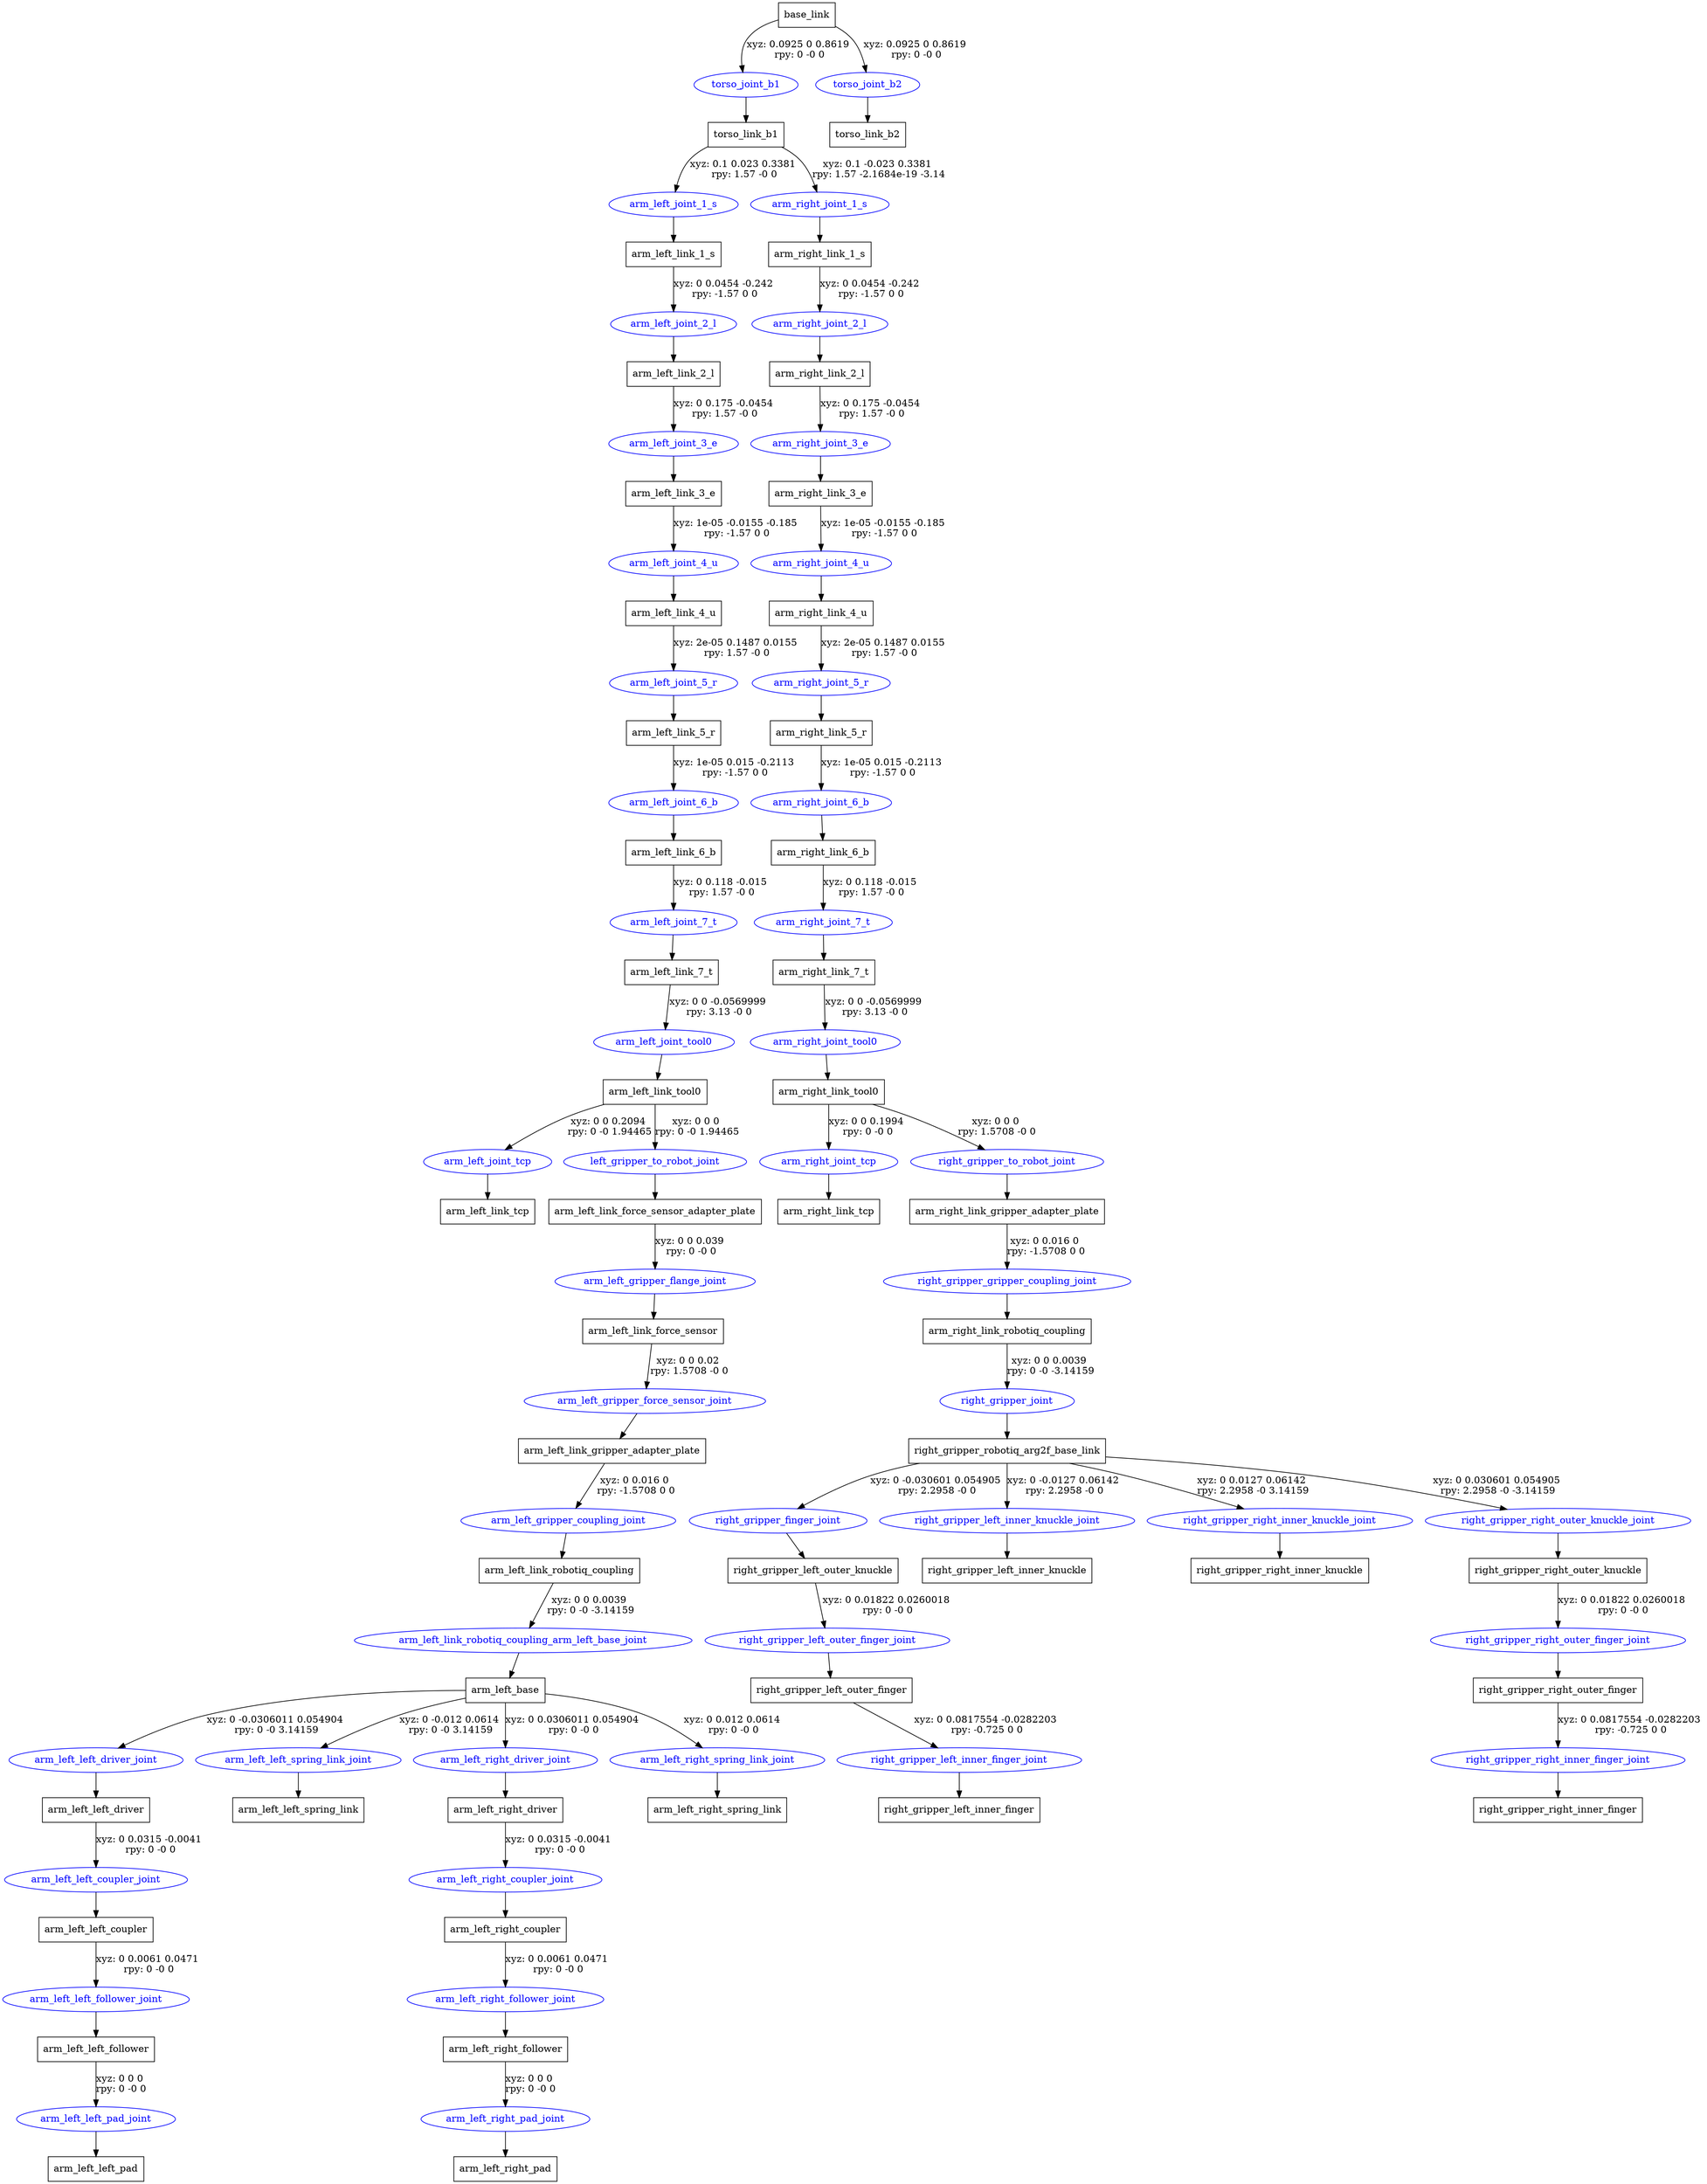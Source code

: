 digraph G {
node [shape=box];
"base_link" [label="base_link"];
"torso_link_b1" [label="torso_link_b1"];
"arm_left_link_1_s" [label="arm_left_link_1_s"];
"arm_left_link_2_l" [label="arm_left_link_2_l"];
"arm_left_link_3_e" [label="arm_left_link_3_e"];
"arm_left_link_4_u" [label="arm_left_link_4_u"];
"arm_left_link_5_r" [label="arm_left_link_5_r"];
"arm_left_link_6_b" [label="arm_left_link_6_b"];
"arm_left_link_7_t" [label="arm_left_link_7_t"];
"arm_left_link_tool0" [label="arm_left_link_tool0"];
"arm_left_link_tcp" [label="arm_left_link_tcp"];
"arm_left_link_force_sensor_adapter_plate" [label="arm_left_link_force_sensor_adapter_plate"];
"arm_left_link_force_sensor" [label="arm_left_link_force_sensor"];
"arm_left_link_gripper_adapter_plate" [label="arm_left_link_gripper_adapter_plate"];
"arm_left_link_robotiq_coupling" [label="arm_left_link_robotiq_coupling"];
"arm_left_base" [label="arm_left_base"];
"arm_left_left_driver" [label="arm_left_left_driver"];
"arm_left_left_coupler" [label="arm_left_left_coupler"];
"arm_left_left_follower" [label="arm_left_left_follower"];
"arm_left_left_pad" [label="arm_left_left_pad"];
"arm_left_left_spring_link" [label="arm_left_left_spring_link"];
"arm_left_right_driver" [label="arm_left_right_driver"];
"arm_left_right_coupler" [label="arm_left_right_coupler"];
"arm_left_right_follower" [label="arm_left_right_follower"];
"arm_left_right_pad" [label="arm_left_right_pad"];
"arm_left_right_spring_link" [label="arm_left_right_spring_link"];
"arm_right_link_1_s" [label="arm_right_link_1_s"];
"arm_right_link_2_l" [label="arm_right_link_2_l"];
"arm_right_link_3_e" [label="arm_right_link_3_e"];
"arm_right_link_4_u" [label="arm_right_link_4_u"];
"arm_right_link_5_r" [label="arm_right_link_5_r"];
"arm_right_link_6_b" [label="arm_right_link_6_b"];
"arm_right_link_7_t" [label="arm_right_link_7_t"];
"arm_right_link_tool0" [label="arm_right_link_tool0"];
"arm_right_link_tcp" [label="arm_right_link_tcp"];
"arm_right_link_gripper_adapter_plate" [label="arm_right_link_gripper_adapter_plate"];
"arm_right_link_robotiq_coupling" [label="arm_right_link_robotiq_coupling"];
"right_gripper_robotiq_arg2f_base_link" [label="right_gripper_robotiq_arg2f_base_link"];
"right_gripper_left_outer_knuckle" [label="right_gripper_left_outer_knuckle"];
"right_gripper_left_outer_finger" [label="right_gripper_left_outer_finger"];
"right_gripper_left_inner_finger" [label="right_gripper_left_inner_finger"];
"right_gripper_left_inner_knuckle" [label="right_gripper_left_inner_knuckle"];
"right_gripper_right_inner_knuckle" [label="right_gripper_right_inner_knuckle"];
"right_gripper_right_outer_knuckle" [label="right_gripper_right_outer_knuckle"];
"right_gripper_right_outer_finger" [label="right_gripper_right_outer_finger"];
"right_gripper_right_inner_finger" [label="right_gripper_right_inner_finger"];
"torso_link_b2" [label="torso_link_b2"];
node [shape=ellipse, color=blue, fontcolor=blue];
"base_link" -> "torso_joint_b1" [label="xyz: 0.0925 0 0.8619 \nrpy: 0 -0 0"]
"torso_joint_b1" -> "torso_link_b1"
"torso_link_b1" -> "arm_left_joint_1_s" [label="xyz: 0.1 0.023 0.3381 \nrpy: 1.57 -0 0"]
"arm_left_joint_1_s" -> "arm_left_link_1_s"
"arm_left_link_1_s" -> "arm_left_joint_2_l" [label="xyz: 0 0.0454 -0.242 \nrpy: -1.57 0 0"]
"arm_left_joint_2_l" -> "arm_left_link_2_l"
"arm_left_link_2_l" -> "arm_left_joint_3_e" [label="xyz: 0 0.175 -0.0454 \nrpy: 1.57 -0 0"]
"arm_left_joint_3_e" -> "arm_left_link_3_e"
"arm_left_link_3_e" -> "arm_left_joint_4_u" [label="xyz: 1e-05 -0.0155 -0.185 \nrpy: -1.57 0 0"]
"arm_left_joint_4_u" -> "arm_left_link_4_u"
"arm_left_link_4_u" -> "arm_left_joint_5_r" [label="xyz: 2e-05 0.1487 0.0155 \nrpy: 1.57 -0 0"]
"arm_left_joint_5_r" -> "arm_left_link_5_r"
"arm_left_link_5_r" -> "arm_left_joint_6_b" [label="xyz: 1e-05 0.015 -0.2113 \nrpy: -1.57 0 0"]
"arm_left_joint_6_b" -> "arm_left_link_6_b"
"arm_left_link_6_b" -> "arm_left_joint_7_t" [label="xyz: 0 0.118 -0.015 \nrpy: 1.57 -0 0"]
"arm_left_joint_7_t" -> "arm_left_link_7_t"
"arm_left_link_7_t" -> "arm_left_joint_tool0" [label="xyz: 0 0 -0.0569999 \nrpy: 3.13 -0 0"]
"arm_left_joint_tool0" -> "arm_left_link_tool0"
"arm_left_link_tool0" -> "arm_left_joint_tcp" [label="xyz: 0 0 0.2094 \nrpy: 0 -0 1.94465"]
"arm_left_joint_tcp" -> "arm_left_link_tcp"
"arm_left_link_tool0" -> "left_gripper_to_robot_joint" [label="xyz: 0 0 0 \nrpy: 0 -0 1.94465"]
"left_gripper_to_robot_joint" -> "arm_left_link_force_sensor_adapter_plate"
"arm_left_link_force_sensor_adapter_plate" -> "arm_left_gripper_flange_joint" [label="xyz: 0 0 0.039 \nrpy: 0 -0 0"]
"arm_left_gripper_flange_joint" -> "arm_left_link_force_sensor"
"arm_left_link_force_sensor" -> "arm_left_gripper_force_sensor_joint" [label="xyz: 0 0 0.02 \nrpy: 1.5708 -0 0"]
"arm_left_gripper_force_sensor_joint" -> "arm_left_link_gripper_adapter_plate"
"arm_left_link_gripper_adapter_plate" -> "arm_left_gripper_coupling_joint" [label="xyz: 0 0.016 0 \nrpy: -1.5708 0 0"]
"arm_left_gripper_coupling_joint" -> "arm_left_link_robotiq_coupling"
"arm_left_link_robotiq_coupling" -> "arm_left_link_robotiq_coupling_arm_left_base_joint" [label="xyz: 0 0 0.0039 \nrpy: 0 -0 -3.14159"]
"arm_left_link_robotiq_coupling_arm_left_base_joint" -> "arm_left_base"
"arm_left_base" -> "arm_left_left_driver_joint" [label="xyz: 0 -0.0306011 0.054904 \nrpy: 0 -0 3.14159"]
"arm_left_left_driver_joint" -> "arm_left_left_driver"
"arm_left_left_driver" -> "arm_left_left_coupler_joint" [label="xyz: 0 0.0315 -0.0041 \nrpy: 0 -0 0"]
"arm_left_left_coupler_joint" -> "arm_left_left_coupler"
"arm_left_left_coupler" -> "arm_left_left_follower_joint" [label="xyz: 0 0.0061 0.0471 \nrpy: 0 -0 0"]
"arm_left_left_follower_joint" -> "arm_left_left_follower"
"arm_left_left_follower" -> "arm_left_left_pad_joint" [label="xyz: 0 0 0 \nrpy: 0 -0 0"]
"arm_left_left_pad_joint" -> "arm_left_left_pad"
"arm_left_base" -> "arm_left_left_spring_link_joint" [label="xyz: 0 -0.012 0.0614 \nrpy: 0 -0 3.14159"]
"arm_left_left_spring_link_joint" -> "arm_left_left_spring_link"
"arm_left_base" -> "arm_left_right_driver_joint" [label="xyz: 0 0.0306011 0.054904 \nrpy: 0 -0 0"]
"arm_left_right_driver_joint" -> "arm_left_right_driver"
"arm_left_right_driver" -> "arm_left_right_coupler_joint" [label="xyz: 0 0.0315 -0.0041 \nrpy: 0 -0 0"]
"arm_left_right_coupler_joint" -> "arm_left_right_coupler"
"arm_left_right_coupler" -> "arm_left_right_follower_joint" [label="xyz: 0 0.0061 0.0471 \nrpy: 0 -0 0"]
"arm_left_right_follower_joint" -> "arm_left_right_follower"
"arm_left_right_follower" -> "arm_left_right_pad_joint" [label="xyz: 0 0 0 \nrpy: 0 -0 0"]
"arm_left_right_pad_joint" -> "arm_left_right_pad"
"arm_left_base" -> "arm_left_right_spring_link_joint" [label="xyz: 0 0.012 0.0614 \nrpy: 0 -0 0"]
"arm_left_right_spring_link_joint" -> "arm_left_right_spring_link"
"torso_link_b1" -> "arm_right_joint_1_s" [label="xyz: 0.1 -0.023 0.3381 \nrpy: 1.57 -2.1684e-19 -3.14"]
"arm_right_joint_1_s" -> "arm_right_link_1_s"
"arm_right_link_1_s" -> "arm_right_joint_2_l" [label="xyz: 0 0.0454 -0.242 \nrpy: -1.57 0 0"]
"arm_right_joint_2_l" -> "arm_right_link_2_l"
"arm_right_link_2_l" -> "arm_right_joint_3_e" [label="xyz: 0 0.175 -0.0454 \nrpy: 1.57 -0 0"]
"arm_right_joint_3_e" -> "arm_right_link_3_e"
"arm_right_link_3_e" -> "arm_right_joint_4_u" [label="xyz: 1e-05 -0.0155 -0.185 \nrpy: -1.57 0 0"]
"arm_right_joint_4_u" -> "arm_right_link_4_u"
"arm_right_link_4_u" -> "arm_right_joint_5_r" [label="xyz: 2e-05 0.1487 0.0155 \nrpy: 1.57 -0 0"]
"arm_right_joint_5_r" -> "arm_right_link_5_r"
"arm_right_link_5_r" -> "arm_right_joint_6_b" [label="xyz: 1e-05 0.015 -0.2113 \nrpy: -1.57 0 0"]
"arm_right_joint_6_b" -> "arm_right_link_6_b"
"arm_right_link_6_b" -> "arm_right_joint_7_t" [label="xyz: 0 0.118 -0.015 \nrpy: 1.57 -0 0"]
"arm_right_joint_7_t" -> "arm_right_link_7_t"
"arm_right_link_7_t" -> "arm_right_joint_tool0" [label="xyz: 0 0 -0.0569999 \nrpy: 3.13 -0 0"]
"arm_right_joint_tool0" -> "arm_right_link_tool0"
"arm_right_link_tool0" -> "arm_right_joint_tcp" [label="xyz: 0 0 0.1994 \nrpy: 0 -0 0"]
"arm_right_joint_tcp" -> "arm_right_link_tcp"
"arm_right_link_tool0" -> "right_gripper_to_robot_joint" [label="xyz: 0 0 0 \nrpy: 1.5708 -0 0"]
"right_gripper_to_robot_joint" -> "arm_right_link_gripper_adapter_plate"
"arm_right_link_gripper_adapter_plate" -> "right_gripper_gripper_coupling_joint" [label="xyz: 0 0.016 0 \nrpy: -1.5708 0 0"]
"right_gripper_gripper_coupling_joint" -> "arm_right_link_robotiq_coupling"
"arm_right_link_robotiq_coupling" -> "right_gripper_joint" [label="xyz: 0 0 0.0039 \nrpy: 0 -0 -3.14159"]
"right_gripper_joint" -> "right_gripper_robotiq_arg2f_base_link"
"right_gripper_robotiq_arg2f_base_link" -> "right_gripper_finger_joint" [label="xyz: 0 -0.030601 0.054905 \nrpy: 2.2958 -0 0"]
"right_gripper_finger_joint" -> "right_gripper_left_outer_knuckle"
"right_gripper_left_outer_knuckle" -> "right_gripper_left_outer_finger_joint" [label="xyz: 0 0.01822 0.0260018 \nrpy: 0 -0 0"]
"right_gripper_left_outer_finger_joint" -> "right_gripper_left_outer_finger"
"right_gripper_left_outer_finger" -> "right_gripper_left_inner_finger_joint" [label="xyz: 0 0.0817554 -0.0282203 \nrpy: -0.725 0 0"]
"right_gripper_left_inner_finger_joint" -> "right_gripper_left_inner_finger"
"right_gripper_robotiq_arg2f_base_link" -> "right_gripper_left_inner_knuckle_joint" [label="xyz: 0 -0.0127 0.06142 \nrpy: 2.2958 -0 0"]
"right_gripper_left_inner_knuckle_joint" -> "right_gripper_left_inner_knuckle"
"right_gripper_robotiq_arg2f_base_link" -> "right_gripper_right_inner_knuckle_joint" [label="xyz: 0 0.0127 0.06142 \nrpy: 2.2958 -0 3.14159"]
"right_gripper_right_inner_knuckle_joint" -> "right_gripper_right_inner_knuckle"
"right_gripper_robotiq_arg2f_base_link" -> "right_gripper_right_outer_knuckle_joint" [label="xyz: 0 0.030601 0.054905 \nrpy: 2.2958 -0 -3.14159"]
"right_gripper_right_outer_knuckle_joint" -> "right_gripper_right_outer_knuckle"
"right_gripper_right_outer_knuckle" -> "right_gripper_right_outer_finger_joint" [label="xyz: 0 0.01822 0.0260018 \nrpy: 0 -0 0"]
"right_gripper_right_outer_finger_joint" -> "right_gripper_right_outer_finger"
"right_gripper_right_outer_finger" -> "right_gripper_right_inner_finger_joint" [label="xyz: 0 0.0817554 -0.0282203 \nrpy: -0.725 0 0"]
"right_gripper_right_inner_finger_joint" -> "right_gripper_right_inner_finger"
"base_link" -> "torso_joint_b2" [label="xyz: 0.0925 0 0.8619 \nrpy: 0 -0 0"]
"torso_joint_b2" -> "torso_link_b2"
}
